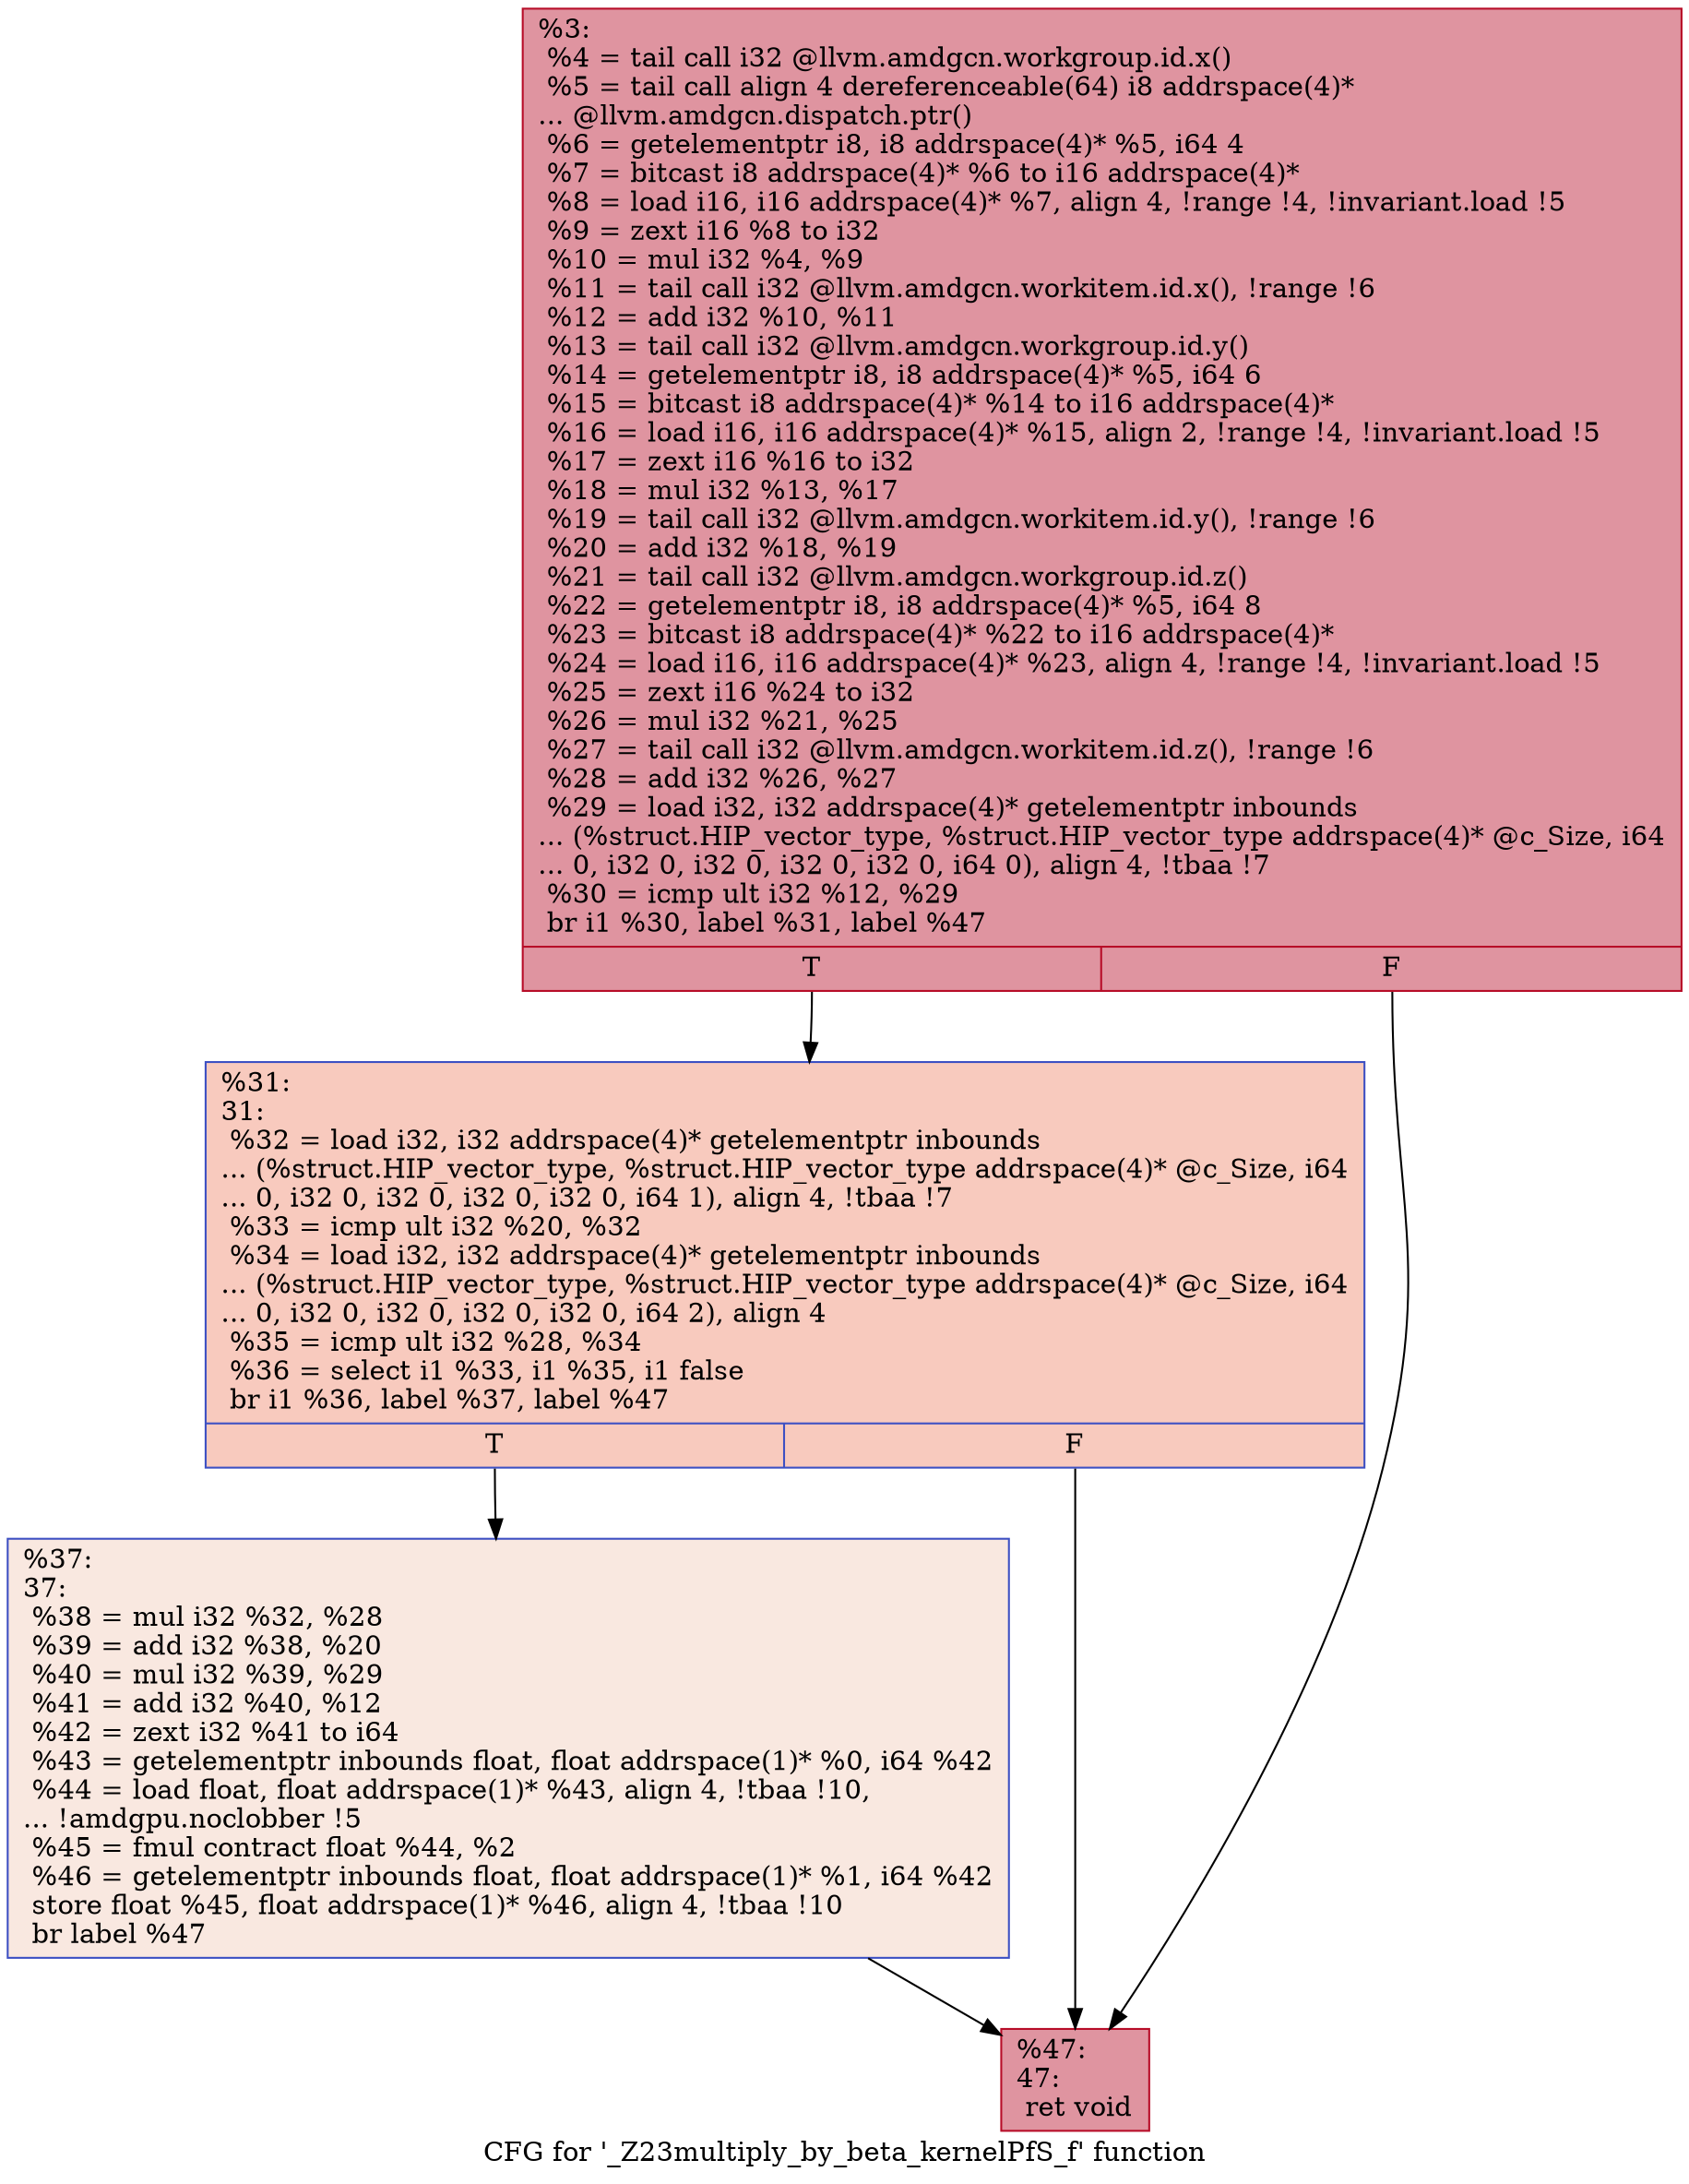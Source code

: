 digraph "CFG for '_Z23multiply_by_beta_kernelPfS_f' function" {
	label="CFG for '_Z23multiply_by_beta_kernelPfS_f' function";

	Node0x5090ed0 [shape=record,color="#b70d28ff", style=filled, fillcolor="#b70d2870",label="{%3:\l  %4 = tail call i32 @llvm.amdgcn.workgroup.id.x()\l  %5 = tail call align 4 dereferenceable(64) i8 addrspace(4)*\l... @llvm.amdgcn.dispatch.ptr()\l  %6 = getelementptr i8, i8 addrspace(4)* %5, i64 4\l  %7 = bitcast i8 addrspace(4)* %6 to i16 addrspace(4)*\l  %8 = load i16, i16 addrspace(4)* %7, align 4, !range !4, !invariant.load !5\l  %9 = zext i16 %8 to i32\l  %10 = mul i32 %4, %9\l  %11 = tail call i32 @llvm.amdgcn.workitem.id.x(), !range !6\l  %12 = add i32 %10, %11\l  %13 = tail call i32 @llvm.amdgcn.workgroup.id.y()\l  %14 = getelementptr i8, i8 addrspace(4)* %5, i64 6\l  %15 = bitcast i8 addrspace(4)* %14 to i16 addrspace(4)*\l  %16 = load i16, i16 addrspace(4)* %15, align 2, !range !4, !invariant.load !5\l  %17 = zext i16 %16 to i32\l  %18 = mul i32 %13, %17\l  %19 = tail call i32 @llvm.amdgcn.workitem.id.y(), !range !6\l  %20 = add i32 %18, %19\l  %21 = tail call i32 @llvm.amdgcn.workgroup.id.z()\l  %22 = getelementptr i8, i8 addrspace(4)* %5, i64 8\l  %23 = bitcast i8 addrspace(4)* %22 to i16 addrspace(4)*\l  %24 = load i16, i16 addrspace(4)* %23, align 4, !range !4, !invariant.load !5\l  %25 = zext i16 %24 to i32\l  %26 = mul i32 %21, %25\l  %27 = tail call i32 @llvm.amdgcn.workitem.id.z(), !range !6\l  %28 = add i32 %26, %27\l  %29 = load i32, i32 addrspace(4)* getelementptr inbounds\l... (%struct.HIP_vector_type, %struct.HIP_vector_type addrspace(4)* @c_Size, i64\l... 0, i32 0, i32 0, i32 0, i32 0, i64 0), align 4, !tbaa !7\l  %30 = icmp ult i32 %12, %29\l  br i1 %30, label %31, label %47\l|{<s0>T|<s1>F}}"];
	Node0x5090ed0:s0 -> Node0x5094d10;
	Node0x5090ed0:s1 -> Node0x5094da0;
	Node0x5094d10 [shape=record,color="#3d50c3ff", style=filled, fillcolor="#ef886b70",label="{%31:\l31:                                               \l  %32 = load i32, i32 addrspace(4)* getelementptr inbounds\l... (%struct.HIP_vector_type, %struct.HIP_vector_type addrspace(4)* @c_Size, i64\l... 0, i32 0, i32 0, i32 0, i32 0, i64 1), align 4, !tbaa !7\l  %33 = icmp ult i32 %20, %32\l  %34 = load i32, i32 addrspace(4)* getelementptr inbounds\l... (%struct.HIP_vector_type, %struct.HIP_vector_type addrspace(4)* @c_Size, i64\l... 0, i32 0, i32 0, i32 0, i32 0, i64 2), align 4\l  %35 = icmp ult i32 %28, %34\l  %36 = select i1 %33, i1 %35, i1 false\l  br i1 %36, label %37, label %47\l|{<s0>T|<s1>F}}"];
	Node0x5094d10:s0 -> Node0x5095b40;
	Node0x5094d10:s1 -> Node0x5094da0;
	Node0x5095b40 [shape=record,color="#3d50c3ff", style=filled, fillcolor="#f1ccb870",label="{%37:\l37:                                               \l  %38 = mul i32 %32, %28\l  %39 = add i32 %38, %20\l  %40 = mul i32 %39, %29\l  %41 = add i32 %40, %12\l  %42 = zext i32 %41 to i64\l  %43 = getelementptr inbounds float, float addrspace(1)* %0, i64 %42\l  %44 = load float, float addrspace(1)* %43, align 4, !tbaa !10,\l... !amdgpu.noclobber !5\l  %45 = fmul contract float %44, %2\l  %46 = getelementptr inbounds float, float addrspace(1)* %1, i64 %42\l  store float %45, float addrspace(1)* %46, align 4, !tbaa !10\l  br label %47\l}"];
	Node0x5095b40 -> Node0x5094da0;
	Node0x5094da0 [shape=record,color="#b70d28ff", style=filled, fillcolor="#b70d2870",label="{%47:\l47:                                               \l  ret void\l}"];
}
